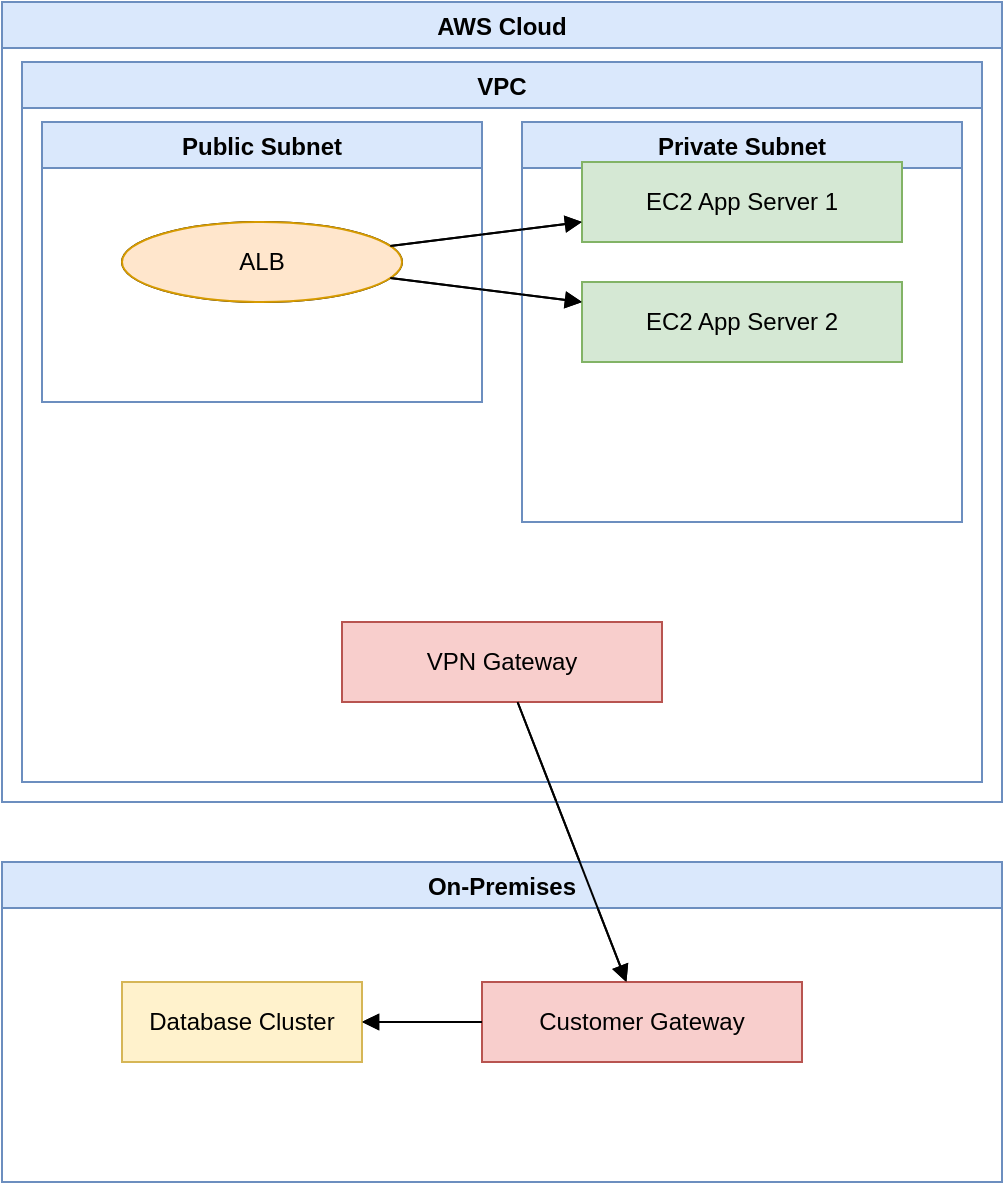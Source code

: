<mxfile version="27.0.9">
  <diagram name="Hybrid Cloud Architecture" id="GBeFrpYypLn6LdEvK6EH">
    <mxGraphModel dx="946" dy="610" grid="1" gridSize="10" guides="1" tooltips="1" connect="1" arrows="1" fold="1" page="1" pageScale="1" pageWidth="1169" pageHeight="827" math="0" shadow="0">
      <root>
        <mxCell id="0" />
        <mxCell id="1" parent="0" />
        <mxCell id="RiEXOu_eR1GD0VXTEFJd-1" value="AWS Cloud" style="swimlane" vertex="1" parent="1">
          <mxGeometry x="20" y="20" width="500" height="400" as="geometry" />
        </mxCell>
        <mxCell id="RiEXOu_eR1GD0VXTEFJd-2" value="VPC" style="swimlane" vertex="1" parent="RiEXOu_eR1GD0VXTEFJd-1">
          <mxGeometry x="10" y="30" width="480" height="360" as="geometry" />
        </mxCell>
        <mxCell id="RiEXOu_eR1GD0VXTEFJd-3" value="Public Subnet" style="swimlane" vertex="1" parent="RiEXOu_eR1GD0VXTEFJd-2">
          <mxGeometry x="10" y="30" width="220" height="140" as="geometry" />
        </mxCell>
        <mxCell id="RiEXOu_eR1GD0VXTEFJd-4" value="ALB" style="ellipse;whiteSpace=wrap;html=1;" vertex="1" parent="RiEXOu_eR1GD0VXTEFJd-3">
          <mxGeometry x="40" y="50" width="140" height="40" as="geometry" />
        </mxCell>
        <mxCell id="RiEXOu_eR1GD0VXTEFJd-5" value="Private Subnet" style="swimlane" vertex="1" parent="RiEXOu_eR1GD0VXTEFJd-2">
          <mxGeometry x="250" y="30" width="220" height="200" as="geometry" />
        </mxCell>
        <mxCell id="RiEXOu_eR1GD0VXTEFJd-6" value="EC2 App Server 1" style="rectangle;whiteSpace=wrap;html=1;" vertex="1" parent="RiEXOu_eR1GD0VXTEFJd-5">
          <mxGeometry x="30" y="20" width="160" height="40" as="geometry" />
        </mxCell>
        <mxCell id="RiEXOu_eR1GD0VXTEFJd-7" value="EC2 App Server 2" style="rectangle;whiteSpace=wrap;html=1;" vertex="1" parent="RiEXOu_eR1GD0VXTEFJd-5">
          <mxGeometry x="30" y="80" width="160" height="40" as="geometry" />
        </mxCell>
        <mxCell id="RiEXOu_eR1GD0VXTEFJd-8" value="VPN Gateway" style="hexagon;whiteSpace=wrap;html=1;" vertex="1" parent="RiEXOu_eR1GD0VXTEFJd-2">
          <mxGeometry x="160" y="280" width="160" height="40" as="geometry" />
        </mxCell>
        <mxCell id="RiEXOu_eR1GD0VXTEFJd-9" value="On-Premises" style="swimlane" vertex="1" parent="1">
          <mxGeometry x="20" y="450" width="500" height="160" as="geometry" />
        </mxCell>
        <mxCell id="RiEXOu_eR1GD0VXTEFJd-10" value="Database Cluster" style="cylinder;whiteSpace=wrap;html=1;" vertex="1" parent="RiEXOu_eR1GD0VXTEFJd-9">
          <mxGeometry x="60" y="60" width="120" height="40" as="geometry" />
        </mxCell>
        <mxCell id="RiEXOu_eR1GD0VXTEFJd-11" value="Customer Gateway" style="hexagon;whiteSpace=wrap;html=1;" vertex="1" parent="RiEXOu_eR1GD0VXTEFJd-9">
          <mxGeometry x="240" y="60" width="160" height="40" as="geometry" />
        </mxCell>
        <mxCell id="RiEXOu_eR1GD0VXTEFJd-12" style="endArrow=block;html=1;" edge="1" parent="1" source="RiEXOu_eR1GD0VXTEFJd-4" target="RiEXOu_eR1GD0VXTEFJd-6">
          <mxGeometry relative="1" as="geometry" />
        </mxCell>
        <mxCell id="RiEXOu_eR1GD0VXTEFJd-13" style="endArrow=block;html=1;" edge="1" parent="1" source="RiEXOu_eR1GD0VXTEFJd-4" target="RiEXOu_eR1GD0VXTEFJd-7">
          <mxGeometry relative="1" as="geometry" />
        </mxCell>
        <mxCell id="RiEXOu_eR1GD0VXTEFJd-14" style="endArrow=block;html=1;" edge="1" parent="1" source="RiEXOu_eR1GD0VXTEFJd-8" target="RiEXOu_eR1GD0VXTEFJd-11">
          <mxGeometry relative="1" as="geometry" />
        </mxCell>
        <mxCell id="RiEXOu_eR1GD0VXTEFJd-15" style="endArrow=block;html=1;" edge="1" parent="1" source="RiEXOu_eR1GD0VXTEFJd-11" target="RiEXOu_eR1GD0VXTEFJd-10">
          <mxGeometry relative="1" as="geometry" />
        </mxCell>
        <mxCell id="RiEXOu_eR1GD0VXTEFJd-16" value="AWS Cloud" style="swimlane;fillColor=#DAE8FC;strokeColor=#6C8EBF" vertex="1" parent="1">
          <mxGeometry x="20" y="20" width="500" height="400" as="geometry" />
        </mxCell>
        <mxCell id="RiEXOu_eR1GD0VXTEFJd-17" value="VPC" style="swimlane;fillColor=#DAE8FC;strokeColor=#6C8EBF" vertex="1" parent="RiEXOu_eR1GD0VXTEFJd-16">
          <mxGeometry x="10" y="30" width="480" height="360" as="geometry" />
        </mxCell>
        <mxCell id="RiEXOu_eR1GD0VXTEFJd-18" value="Public Subnet" style="swimlane;fillColor=#DAE8FC;strokeColor=#6C8EBF" vertex="1" parent="RiEXOu_eR1GD0VXTEFJd-17">
          <mxGeometry x="10" y="30" width="220" height="140" as="geometry" />
        </mxCell>
        <mxCell id="RiEXOu_eR1GD0VXTEFJd-19" value="ALB" style="ellipse;whiteSpace=wrap;html=1;fillColor=#FFE6CC;strokeColor=#D79B00" vertex="1" parent="RiEXOu_eR1GD0VXTEFJd-18">
          <mxGeometry x="40" y="50" width="140" height="40" as="geometry" />
        </mxCell>
        <mxCell id="RiEXOu_eR1GD0VXTEFJd-20" value="Private Subnet" style="swimlane;fillColor=#DAE8FC;strokeColor=#6C8EBF" vertex="1" parent="RiEXOu_eR1GD0VXTEFJd-17">
          <mxGeometry x="250" y="30" width="220" height="200" as="geometry" />
        </mxCell>
        <mxCell id="RiEXOu_eR1GD0VXTEFJd-21" value="EC2 App Server 1" style="rectangle;whiteSpace=wrap;html=1;fillColor=#D5E8D4;strokeColor=#82B366" vertex="1" parent="RiEXOu_eR1GD0VXTEFJd-20">
          <mxGeometry x="30" y="20" width="160" height="40" as="geometry" />
        </mxCell>
        <mxCell id="RiEXOu_eR1GD0VXTEFJd-22" value="EC2 App Server 2" style="rectangle;whiteSpace=wrap;html=1;fillColor=#D5E8D4;strokeColor=#82B366" vertex="1" parent="RiEXOu_eR1GD0VXTEFJd-20">
          <mxGeometry x="30" y="80" width="160" height="40" as="geometry" />
        </mxCell>
        <mxCell id="RiEXOu_eR1GD0VXTEFJd-23" value="VPN Gateway" style="hexagon;whiteSpace=wrap;html=1;fillColor=#F8CECC;strokeColor=#B85450" vertex="1" parent="RiEXOu_eR1GD0VXTEFJd-17">
          <mxGeometry x="160" y="280" width="160" height="40" as="geometry" />
        </mxCell>
        <mxCell id="RiEXOu_eR1GD0VXTEFJd-24" value="On-Premises" style="swimlane;fillColor=#DAE8FC;strokeColor=#6C8EBF" vertex="1" parent="1">
          <mxGeometry x="20" y="450" width="500" height="160" as="geometry" />
        </mxCell>
        <mxCell id="RiEXOu_eR1GD0VXTEFJd-25" value="Database Cluster" style="cylinder;whiteSpace=wrap;html=1;fillColor=#FFF2CC;strokeColor=#D6B656" vertex="1" parent="RiEXOu_eR1GD0VXTEFJd-24">
          <mxGeometry x="60" y="60" width="120" height="40" as="geometry" />
        </mxCell>
        <mxCell id="RiEXOu_eR1GD0VXTEFJd-26" value="Customer Gateway" style="hexagon;whiteSpace=wrap;html=1;fillColor=#F8CECC;strokeColor=#B85450" vertex="1" parent="RiEXOu_eR1GD0VXTEFJd-24">
          <mxGeometry x="240" y="60" width="160" height="40" as="geometry" />
        </mxCell>
        <mxCell id="RiEXOu_eR1GD0VXTEFJd-27" style="endArrow=block;html=1;" edge="1" parent="1" source="RiEXOu_eR1GD0VXTEFJd-19" target="RiEXOu_eR1GD0VXTEFJd-21">
          <mxGeometry relative="1" as="geometry" />
        </mxCell>
        <mxCell id="RiEXOu_eR1GD0VXTEFJd-28" style="endArrow=block;html=1;" edge="1" parent="1" source="RiEXOu_eR1GD0VXTEFJd-19" target="RiEXOu_eR1GD0VXTEFJd-22">
          <mxGeometry relative="1" as="geometry" />
        </mxCell>
        <mxCell id="RiEXOu_eR1GD0VXTEFJd-29" style="endArrow=block;html=1;" edge="1" parent="1" source="RiEXOu_eR1GD0VXTEFJd-23" target="RiEXOu_eR1GD0VXTEFJd-26">
          <mxGeometry relative="1" as="geometry" />
        </mxCell>
        <mxCell id="RiEXOu_eR1GD0VXTEFJd-30" style="endArrow=block;html=1;" edge="1" parent="1" source="RiEXOu_eR1GD0VXTEFJd-26" target="RiEXOu_eR1GD0VXTEFJd-25">
          <mxGeometry relative="1" as="geometry" />
        </mxCell>
      </root>
    </mxGraphModel>
  </diagram>
</mxfile>
